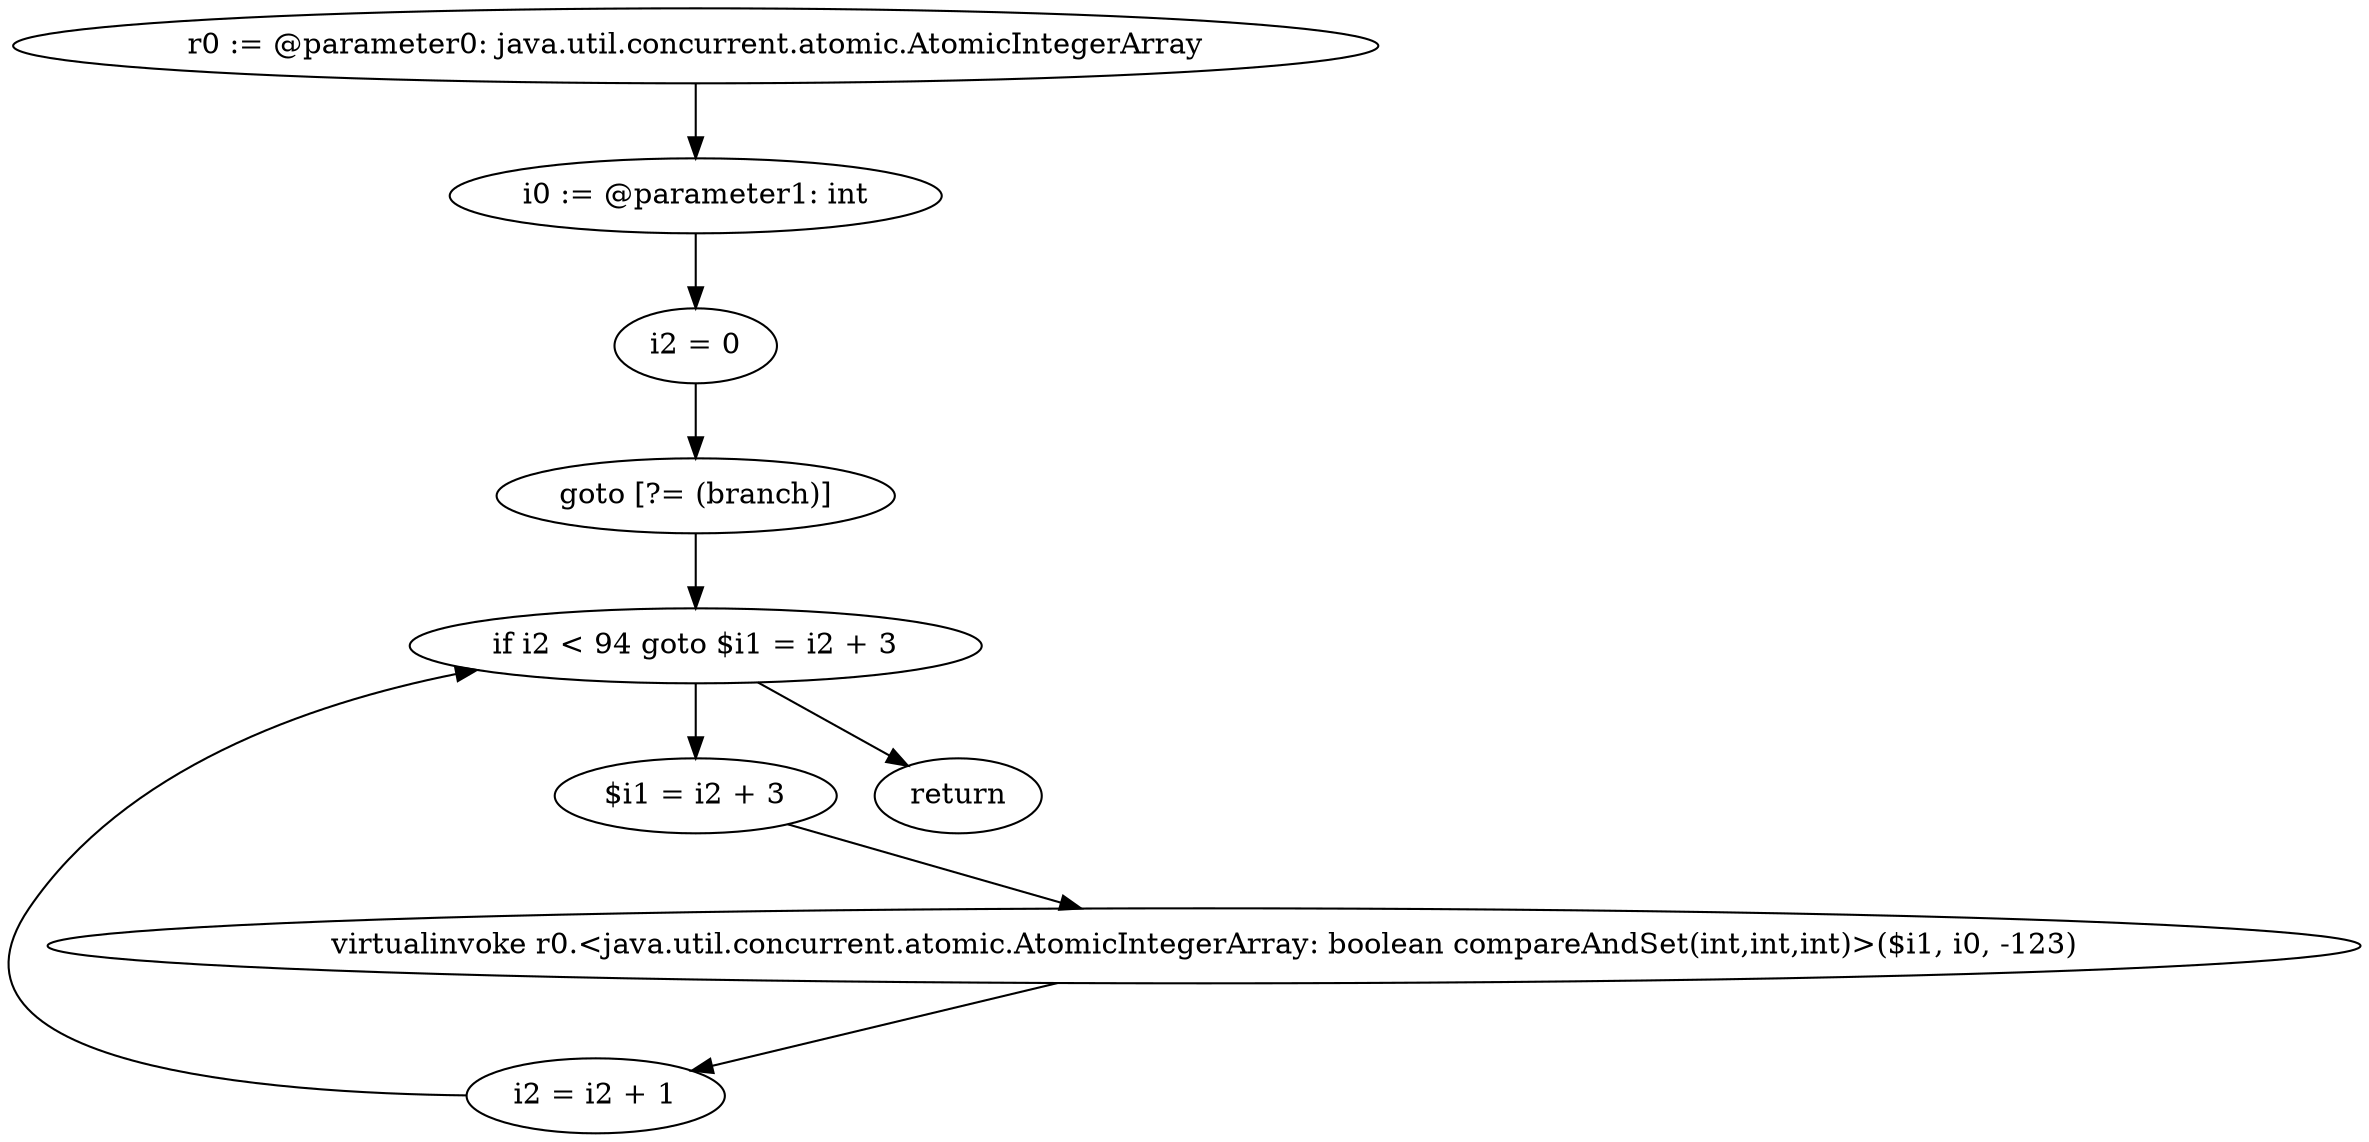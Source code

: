 digraph "unitGraph" {
    "r0 := @parameter0: java.util.concurrent.atomic.AtomicIntegerArray"
    "i0 := @parameter1: int"
    "i2 = 0"
    "goto [?= (branch)]"
    "$i1 = i2 + 3"
    "virtualinvoke r0.<java.util.concurrent.atomic.AtomicIntegerArray: boolean compareAndSet(int,int,int)>($i1, i0, -123)"
    "i2 = i2 + 1"
    "if i2 < 94 goto $i1 = i2 + 3"
    "return"
    "r0 := @parameter0: java.util.concurrent.atomic.AtomicIntegerArray"->"i0 := @parameter1: int";
    "i0 := @parameter1: int"->"i2 = 0";
    "i2 = 0"->"goto [?= (branch)]";
    "goto [?= (branch)]"->"if i2 < 94 goto $i1 = i2 + 3";
    "$i1 = i2 + 3"->"virtualinvoke r0.<java.util.concurrent.atomic.AtomicIntegerArray: boolean compareAndSet(int,int,int)>($i1, i0, -123)";
    "virtualinvoke r0.<java.util.concurrent.atomic.AtomicIntegerArray: boolean compareAndSet(int,int,int)>($i1, i0, -123)"->"i2 = i2 + 1";
    "i2 = i2 + 1"->"if i2 < 94 goto $i1 = i2 + 3";
    "if i2 < 94 goto $i1 = i2 + 3"->"return";
    "if i2 < 94 goto $i1 = i2 + 3"->"$i1 = i2 + 3";
}
